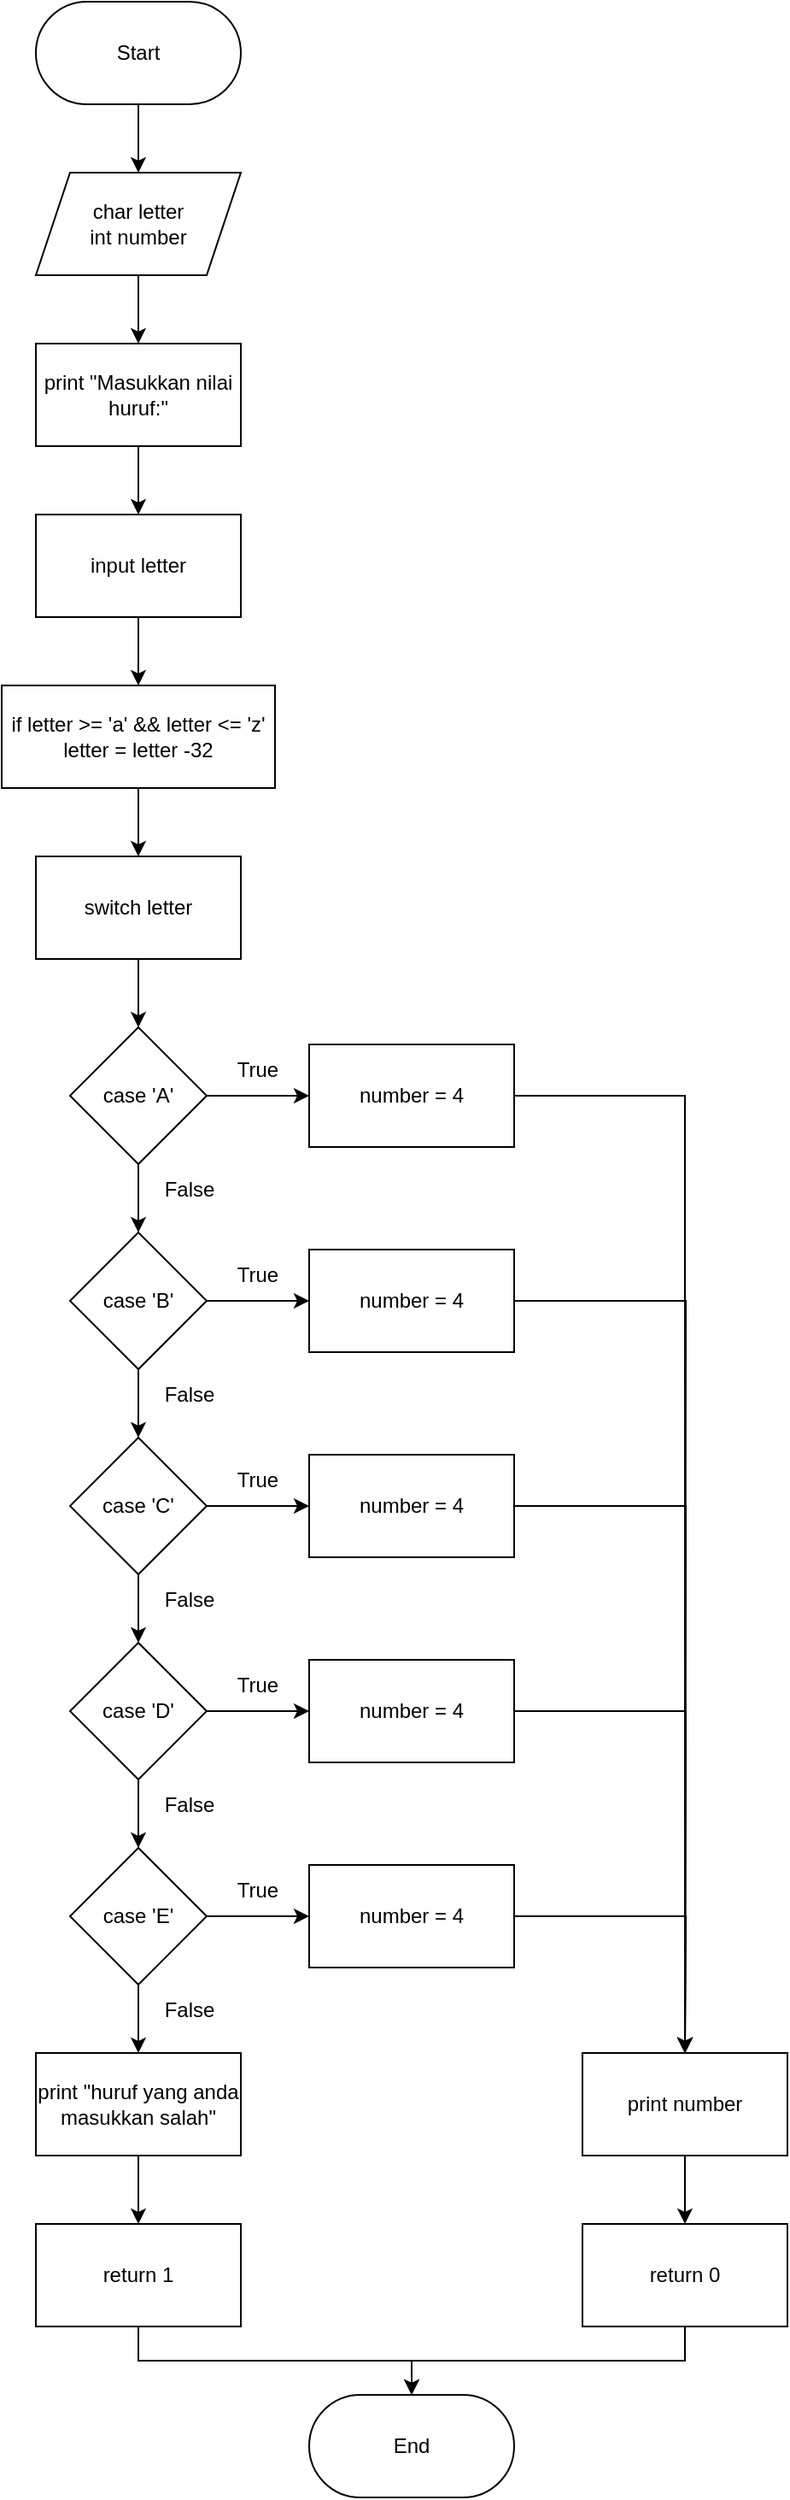 <mxfile version="21.1.4" type="device">
  <diagram name="Page-1" id="AgH5YeXdew59pFdnJ-NY">
    <mxGraphModel dx="555" dy="859" grid="1" gridSize="10" guides="1" tooltips="1" connect="1" arrows="1" fold="1" page="1" pageScale="1" pageWidth="1200" pageHeight="1600" math="0" shadow="0">
      <root>
        <mxCell id="0" />
        <mxCell id="1" parent="0" />
        <mxCell id="0xkw2qGWvbI-O5Ws2t2R-48" value="" style="edgeStyle=orthogonalEdgeStyle;rounded=0;orthogonalLoop=1;jettySize=auto;html=1;" parent="1" source="0xkw2qGWvbI-O5Ws2t2R-1" target="0xkw2qGWvbI-O5Ws2t2R-26" edge="1">
          <mxGeometry relative="1" as="geometry" />
        </mxCell>
        <mxCell id="0xkw2qGWvbI-O5Ws2t2R-1" value="Start" style="rounded=1;whiteSpace=wrap;html=1;arcSize=50;" parent="1" vertex="1">
          <mxGeometry x="380" y="40" width="120" height="60" as="geometry" />
        </mxCell>
        <mxCell id="0xkw2qGWvbI-O5Ws2t2R-18" value="End" style="rounded=1;whiteSpace=wrap;html=1;arcSize=50;" parent="1" vertex="1">
          <mxGeometry x="540" y="1440" width="120" height="60" as="geometry" />
        </mxCell>
        <mxCell id="0xkw2qGWvbI-O5Ws2t2R-49" value="" style="edgeStyle=orthogonalEdgeStyle;rounded=0;orthogonalLoop=1;jettySize=auto;html=1;" parent="1" source="0xkw2qGWvbI-O5Ws2t2R-26" target="0xkw2qGWvbI-O5Ws2t2R-27" edge="1">
          <mxGeometry relative="1" as="geometry" />
        </mxCell>
        <mxCell id="0xkw2qGWvbI-O5Ws2t2R-26" value="char letter&lt;br&gt;int number" style="shape=parallelogram;perimeter=parallelogramPerimeter;whiteSpace=wrap;html=1;fixedSize=1;" parent="1" vertex="1">
          <mxGeometry x="380" y="140" width="120" height="60" as="geometry" />
        </mxCell>
        <mxCell id="0xkw2qGWvbI-O5Ws2t2R-50" value="" style="edgeStyle=orthogonalEdgeStyle;rounded=0;orthogonalLoop=1;jettySize=auto;html=1;" parent="1" source="0xkw2qGWvbI-O5Ws2t2R-27" target="0xkw2qGWvbI-O5Ws2t2R-28" edge="1">
          <mxGeometry relative="1" as="geometry" />
        </mxCell>
        <mxCell id="0xkw2qGWvbI-O5Ws2t2R-27" value="print &quot;Masukkan nilai huruf:&quot;" style="rounded=0;whiteSpace=wrap;html=1;" parent="1" vertex="1">
          <mxGeometry x="380" y="240" width="120" height="60" as="geometry" />
        </mxCell>
        <mxCell id="0xkw2qGWvbI-O5Ws2t2R-51" value="" style="edgeStyle=orthogonalEdgeStyle;rounded=0;orthogonalLoop=1;jettySize=auto;html=1;" parent="1" source="0xkw2qGWvbI-O5Ws2t2R-28" target="0xkw2qGWvbI-O5Ws2t2R-29" edge="1">
          <mxGeometry relative="1" as="geometry" />
        </mxCell>
        <mxCell id="0xkw2qGWvbI-O5Ws2t2R-28" value="input letter" style="rounded=0;whiteSpace=wrap;html=1;" parent="1" vertex="1">
          <mxGeometry x="380" y="340" width="120" height="60" as="geometry" />
        </mxCell>
        <mxCell id="0xkw2qGWvbI-O5Ws2t2R-52" value="" style="edgeStyle=orthogonalEdgeStyle;rounded=0;orthogonalLoop=1;jettySize=auto;html=1;" parent="1" source="0xkw2qGWvbI-O5Ws2t2R-29" target="0xkw2qGWvbI-O5Ws2t2R-32" edge="1">
          <mxGeometry relative="1" as="geometry" />
        </mxCell>
        <mxCell id="0xkw2qGWvbI-O5Ws2t2R-29" value="&lt;div&gt;if letter &amp;gt;= &#39;a&#39; &amp;amp;&amp;amp; letter &amp;lt;= &#39;z&#39;&lt;/div&gt;&lt;div&gt;letter = letter -32&lt;br&gt;&lt;/div&gt;" style="rounded=0;whiteSpace=wrap;html=1;" parent="1" vertex="1">
          <mxGeometry x="360" y="440" width="160" height="60" as="geometry" />
        </mxCell>
        <mxCell id="0xkw2qGWvbI-O5Ws2t2R-54" value="" style="edgeStyle=orthogonalEdgeStyle;rounded=0;orthogonalLoop=1;jettySize=auto;html=1;" parent="1" source="0xkw2qGWvbI-O5Ws2t2R-30" target="0xkw2qGWvbI-O5Ws2t2R-39" edge="1">
          <mxGeometry relative="1" as="geometry" />
        </mxCell>
        <mxCell id="0xkw2qGWvbI-O5Ws2t2R-55" value="" style="edgeStyle=orthogonalEdgeStyle;rounded=0;orthogonalLoop=1;jettySize=auto;html=1;" parent="1" source="0xkw2qGWvbI-O5Ws2t2R-30" target="0xkw2qGWvbI-O5Ws2t2R-33" edge="1">
          <mxGeometry relative="1" as="geometry" />
        </mxCell>
        <mxCell id="0xkw2qGWvbI-O5Ws2t2R-30" value="case &#39;A&#39;" style="rhombus;whiteSpace=wrap;html=1;" parent="1" vertex="1">
          <mxGeometry x="400" y="640" width="80" height="80" as="geometry" />
        </mxCell>
        <mxCell id="0xkw2qGWvbI-O5Ws2t2R-53" value="" style="edgeStyle=orthogonalEdgeStyle;rounded=0;orthogonalLoop=1;jettySize=auto;html=1;" parent="1" source="0xkw2qGWvbI-O5Ws2t2R-32" target="0xkw2qGWvbI-O5Ws2t2R-30" edge="1">
          <mxGeometry relative="1" as="geometry" />
        </mxCell>
        <mxCell id="0xkw2qGWvbI-O5Ws2t2R-32" value="switch letter" style="rounded=0;whiteSpace=wrap;html=1;" parent="1" vertex="1">
          <mxGeometry x="380" y="540" width="120" height="60" as="geometry" />
        </mxCell>
        <mxCell id="0xkw2qGWvbI-O5Ws2t2R-56" value="" style="edgeStyle=orthogonalEdgeStyle;rounded=0;orthogonalLoop=1;jettySize=auto;html=1;" parent="1" source="0xkw2qGWvbI-O5Ws2t2R-33" target="0xkw2qGWvbI-O5Ws2t2R-40" edge="1">
          <mxGeometry relative="1" as="geometry" />
        </mxCell>
        <mxCell id="0xkw2qGWvbI-O5Ws2t2R-57" value="" style="edgeStyle=orthogonalEdgeStyle;rounded=0;orthogonalLoop=1;jettySize=auto;html=1;" parent="1" source="0xkw2qGWvbI-O5Ws2t2R-33" target="0xkw2qGWvbI-O5Ws2t2R-34" edge="1">
          <mxGeometry relative="1" as="geometry" />
        </mxCell>
        <mxCell id="0xkw2qGWvbI-O5Ws2t2R-33" value="case &#39;B&#39;" style="rhombus;whiteSpace=wrap;html=1;" parent="1" vertex="1">
          <mxGeometry x="400" y="760" width="80" height="80" as="geometry" />
        </mxCell>
        <mxCell id="0xkw2qGWvbI-O5Ws2t2R-58" value="" style="edgeStyle=orthogonalEdgeStyle;rounded=0;orthogonalLoop=1;jettySize=auto;html=1;" parent="1" source="0xkw2qGWvbI-O5Ws2t2R-34" target="0xkw2qGWvbI-O5Ws2t2R-35" edge="1">
          <mxGeometry relative="1" as="geometry" />
        </mxCell>
        <mxCell id="0xkw2qGWvbI-O5Ws2t2R-62" value="" style="edgeStyle=orthogonalEdgeStyle;rounded=0;orthogonalLoop=1;jettySize=auto;html=1;" parent="1" source="0xkw2qGWvbI-O5Ws2t2R-34" target="0xkw2qGWvbI-O5Ws2t2R-41" edge="1">
          <mxGeometry relative="1" as="geometry" />
        </mxCell>
        <mxCell id="0xkw2qGWvbI-O5Ws2t2R-34" value="case &#39;C&#39;" style="rhombus;whiteSpace=wrap;html=1;" parent="1" vertex="1">
          <mxGeometry x="400" y="880" width="80" height="80" as="geometry" />
        </mxCell>
        <mxCell id="0xkw2qGWvbI-O5Ws2t2R-59" value="" style="edgeStyle=orthogonalEdgeStyle;rounded=0;orthogonalLoop=1;jettySize=auto;html=1;" parent="1" source="0xkw2qGWvbI-O5Ws2t2R-35" target="0xkw2qGWvbI-O5Ws2t2R-37" edge="1">
          <mxGeometry relative="1" as="geometry" />
        </mxCell>
        <mxCell id="0xkw2qGWvbI-O5Ws2t2R-63" value="" style="edgeStyle=orthogonalEdgeStyle;rounded=0;orthogonalLoop=1;jettySize=auto;html=1;" parent="1" source="0xkw2qGWvbI-O5Ws2t2R-35" target="0xkw2qGWvbI-O5Ws2t2R-42" edge="1">
          <mxGeometry relative="1" as="geometry" />
        </mxCell>
        <mxCell id="0xkw2qGWvbI-O5Ws2t2R-35" value="case &#39;D&#39;" style="rhombus;whiteSpace=wrap;html=1;" parent="1" vertex="1">
          <mxGeometry x="400" y="1000" width="80" height="80" as="geometry" />
        </mxCell>
        <mxCell id="0xkw2qGWvbI-O5Ws2t2R-60" value="" style="edgeStyle=orthogonalEdgeStyle;rounded=0;orthogonalLoop=1;jettySize=auto;html=1;" parent="1" source="0xkw2qGWvbI-O5Ws2t2R-37" target="0xkw2qGWvbI-O5Ws2t2R-44" edge="1">
          <mxGeometry relative="1" as="geometry" />
        </mxCell>
        <mxCell id="0xkw2qGWvbI-O5Ws2t2R-64" value="" style="edgeStyle=orthogonalEdgeStyle;rounded=0;orthogonalLoop=1;jettySize=auto;html=1;" parent="1" source="0xkw2qGWvbI-O5Ws2t2R-37" target="0xkw2qGWvbI-O5Ws2t2R-43" edge="1">
          <mxGeometry relative="1" as="geometry" />
        </mxCell>
        <mxCell id="0xkw2qGWvbI-O5Ws2t2R-37" value="case &#39;E&#39;" style="rhombus;whiteSpace=wrap;html=1;" parent="1" vertex="1">
          <mxGeometry x="400" y="1120" width="80" height="80" as="geometry" />
        </mxCell>
        <mxCell id="0xkw2qGWvbI-O5Ws2t2R-65" style="edgeStyle=orthogonalEdgeStyle;rounded=0;orthogonalLoop=1;jettySize=auto;html=1;exitX=1;exitY=0.5;exitDx=0;exitDy=0;entryX=0.5;entryY=0;entryDx=0;entryDy=0;" parent="1" source="0xkw2qGWvbI-O5Ws2t2R-39" target="0xkw2qGWvbI-O5Ws2t2R-45" edge="1">
          <mxGeometry relative="1" as="geometry" />
        </mxCell>
        <mxCell id="0xkw2qGWvbI-O5Ws2t2R-39" value="number = 4" style="rounded=0;whiteSpace=wrap;html=1;" parent="1" vertex="1">
          <mxGeometry x="540" y="650" width="120" height="60" as="geometry" />
        </mxCell>
        <mxCell id="0xkw2qGWvbI-O5Ws2t2R-66" style="edgeStyle=orthogonalEdgeStyle;rounded=0;orthogonalLoop=1;jettySize=auto;html=1;exitX=1;exitY=0.5;exitDx=0;exitDy=0;" parent="1" source="0xkw2qGWvbI-O5Ws2t2R-40" edge="1">
          <mxGeometry relative="1" as="geometry">
            <mxPoint x="760" y="1240" as="targetPoint" />
          </mxGeometry>
        </mxCell>
        <mxCell id="0xkw2qGWvbI-O5Ws2t2R-40" value="number = 4" style="rounded=0;whiteSpace=wrap;html=1;" parent="1" vertex="1">
          <mxGeometry x="540" y="770" width="120" height="60" as="geometry" />
        </mxCell>
        <mxCell id="0xkw2qGWvbI-O5Ws2t2R-67" style="edgeStyle=orthogonalEdgeStyle;rounded=0;orthogonalLoop=1;jettySize=auto;html=1;exitX=1;exitY=0.5;exitDx=0;exitDy=0;" parent="1" source="0xkw2qGWvbI-O5Ws2t2R-41" edge="1">
          <mxGeometry relative="1" as="geometry">
            <mxPoint x="760" y="1240" as="targetPoint" />
          </mxGeometry>
        </mxCell>
        <mxCell id="0xkw2qGWvbI-O5Ws2t2R-41" value="number = 4" style="rounded=0;whiteSpace=wrap;html=1;" parent="1" vertex="1">
          <mxGeometry x="540" y="890" width="120" height="60" as="geometry" />
        </mxCell>
        <mxCell id="0xkw2qGWvbI-O5Ws2t2R-68" style="edgeStyle=orthogonalEdgeStyle;rounded=0;orthogonalLoop=1;jettySize=auto;html=1;exitX=1;exitY=0.5;exitDx=0;exitDy=0;" parent="1" source="0xkw2qGWvbI-O5Ws2t2R-42" edge="1">
          <mxGeometry relative="1" as="geometry">
            <mxPoint x="760" y="1240" as="targetPoint" />
          </mxGeometry>
        </mxCell>
        <mxCell id="0xkw2qGWvbI-O5Ws2t2R-42" value="number = 4" style="rounded=0;whiteSpace=wrap;html=1;" parent="1" vertex="1">
          <mxGeometry x="540" y="1010" width="120" height="60" as="geometry" />
        </mxCell>
        <mxCell id="0xkw2qGWvbI-O5Ws2t2R-69" style="edgeStyle=orthogonalEdgeStyle;rounded=0;orthogonalLoop=1;jettySize=auto;html=1;exitX=1;exitY=0.5;exitDx=0;exitDy=0;" parent="1" source="0xkw2qGWvbI-O5Ws2t2R-43" edge="1">
          <mxGeometry relative="1" as="geometry">
            <mxPoint x="760" y="1240" as="targetPoint" />
          </mxGeometry>
        </mxCell>
        <mxCell id="0xkw2qGWvbI-O5Ws2t2R-43" value="number = 4" style="rounded=0;whiteSpace=wrap;html=1;" parent="1" vertex="1">
          <mxGeometry x="540" y="1130" width="120" height="60" as="geometry" />
        </mxCell>
        <mxCell id="0xkw2qGWvbI-O5Ws2t2R-61" value="" style="edgeStyle=orthogonalEdgeStyle;rounded=0;orthogonalLoop=1;jettySize=auto;html=1;" parent="1" source="0xkw2qGWvbI-O5Ws2t2R-44" target="0xkw2qGWvbI-O5Ws2t2R-46" edge="1">
          <mxGeometry relative="1" as="geometry" />
        </mxCell>
        <mxCell id="0xkw2qGWvbI-O5Ws2t2R-44" value="print &quot;huruf yang anda masukkan salah&quot;" style="rounded=0;whiteSpace=wrap;html=1;" parent="1" vertex="1">
          <mxGeometry x="380" y="1240" width="120" height="60" as="geometry" />
        </mxCell>
        <mxCell id="0xkw2qGWvbI-O5Ws2t2R-70" value="" style="edgeStyle=orthogonalEdgeStyle;rounded=0;orthogonalLoop=1;jettySize=auto;html=1;" parent="1" source="0xkw2qGWvbI-O5Ws2t2R-45" target="0xkw2qGWvbI-O5Ws2t2R-47" edge="1">
          <mxGeometry relative="1" as="geometry" />
        </mxCell>
        <mxCell id="0xkw2qGWvbI-O5Ws2t2R-45" value="print number" style="rounded=0;whiteSpace=wrap;html=1;" parent="1" vertex="1">
          <mxGeometry x="700" y="1240" width="120" height="60" as="geometry" />
        </mxCell>
        <mxCell id="0xkw2qGWvbI-O5Ws2t2R-72" style="edgeStyle=orthogonalEdgeStyle;rounded=0;orthogonalLoop=1;jettySize=auto;html=1;exitX=0.5;exitY=1;exitDx=0;exitDy=0;entryX=0.5;entryY=0;entryDx=0;entryDy=0;" parent="1" source="0xkw2qGWvbI-O5Ws2t2R-46" target="0xkw2qGWvbI-O5Ws2t2R-18" edge="1">
          <mxGeometry relative="1" as="geometry" />
        </mxCell>
        <mxCell id="0xkw2qGWvbI-O5Ws2t2R-46" value="return 1" style="rounded=0;whiteSpace=wrap;html=1;" parent="1" vertex="1">
          <mxGeometry x="380" y="1340" width="120" height="60" as="geometry" />
        </mxCell>
        <mxCell id="0xkw2qGWvbI-O5Ws2t2R-71" style="edgeStyle=orthogonalEdgeStyle;rounded=0;orthogonalLoop=1;jettySize=auto;html=1;exitX=0.5;exitY=1;exitDx=0;exitDy=0;entryX=0.5;entryY=0;entryDx=0;entryDy=0;" parent="1" source="0xkw2qGWvbI-O5Ws2t2R-47" target="0xkw2qGWvbI-O5Ws2t2R-18" edge="1">
          <mxGeometry relative="1" as="geometry" />
        </mxCell>
        <mxCell id="0xkw2qGWvbI-O5Ws2t2R-47" value="return 0" style="rounded=0;whiteSpace=wrap;html=1;" parent="1" vertex="1">
          <mxGeometry x="700" y="1340" width="120" height="60" as="geometry" />
        </mxCell>
        <mxCell id="l3iWfgs0nDmTtifo2eN3-1" value="&lt;div&gt;True&lt;/div&gt;" style="text;html=1;strokeColor=none;fillColor=none;align=center;verticalAlign=middle;whiteSpace=wrap;rounded=0;" vertex="1" parent="1">
          <mxGeometry x="480" y="650" width="60" height="30" as="geometry" />
        </mxCell>
        <mxCell id="l3iWfgs0nDmTtifo2eN3-2" value="&lt;div&gt;True&lt;/div&gt;" style="text;html=1;strokeColor=none;fillColor=none;align=center;verticalAlign=middle;whiteSpace=wrap;rounded=0;" vertex="1" parent="1">
          <mxGeometry x="480" y="770" width="60" height="30" as="geometry" />
        </mxCell>
        <mxCell id="l3iWfgs0nDmTtifo2eN3-4" value="&lt;div&gt;True&lt;/div&gt;" style="text;html=1;strokeColor=none;fillColor=none;align=center;verticalAlign=middle;whiteSpace=wrap;rounded=0;" vertex="1" parent="1">
          <mxGeometry x="480" y="890" width="60" height="30" as="geometry" />
        </mxCell>
        <mxCell id="l3iWfgs0nDmTtifo2eN3-5" value="&lt;div&gt;True&lt;/div&gt;" style="text;html=1;strokeColor=none;fillColor=none;align=center;verticalAlign=middle;whiteSpace=wrap;rounded=0;" vertex="1" parent="1">
          <mxGeometry x="480" y="1010" width="60" height="30" as="geometry" />
        </mxCell>
        <mxCell id="l3iWfgs0nDmTtifo2eN3-6" value="&lt;div&gt;True&lt;/div&gt;" style="text;html=1;strokeColor=none;fillColor=none;align=center;verticalAlign=middle;whiteSpace=wrap;rounded=0;" vertex="1" parent="1">
          <mxGeometry x="480" y="1130" width="60" height="30" as="geometry" />
        </mxCell>
        <mxCell id="l3iWfgs0nDmTtifo2eN3-7" value="False" style="text;html=1;strokeColor=none;fillColor=none;align=center;verticalAlign=middle;whiteSpace=wrap;rounded=0;" vertex="1" parent="1">
          <mxGeometry x="440" y="720" width="60" height="30" as="geometry" />
        </mxCell>
        <mxCell id="l3iWfgs0nDmTtifo2eN3-8" value="False" style="text;html=1;strokeColor=none;fillColor=none;align=center;verticalAlign=middle;whiteSpace=wrap;rounded=0;" vertex="1" parent="1">
          <mxGeometry x="440" y="840" width="60" height="30" as="geometry" />
        </mxCell>
        <mxCell id="l3iWfgs0nDmTtifo2eN3-9" value="False" style="text;html=1;strokeColor=none;fillColor=none;align=center;verticalAlign=middle;whiteSpace=wrap;rounded=0;" vertex="1" parent="1">
          <mxGeometry x="440" y="960" width="60" height="30" as="geometry" />
        </mxCell>
        <mxCell id="l3iWfgs0nDmTtifo2eN3-10" value="False" style="text;html=1;strokeColor=none;fillColor=none;align=center;verticalAlign=middle;whiteSpace=wrap;rounded=0;" vertex="1" parent="1">
          <mxGeometry x="440" y="1080" width="60" height="30" as="geometry" />
        </mxCell>
        <mxCell id="l3iWfgs0nDmTtifo2eN3-12" value="False" style="text;html=1;strokeColor=none;fillColor=none;align=center;verticalAlign=middle;whiteSpace=wrap;rounded=0;" vertex="1" parent="1">
          <mxGeometry x="440" y="1200" width="60" height="30" as="geometry" />
        </mxCell>
      </root>
    </mxGraphModel>
  </diagram>
</mxfile>
